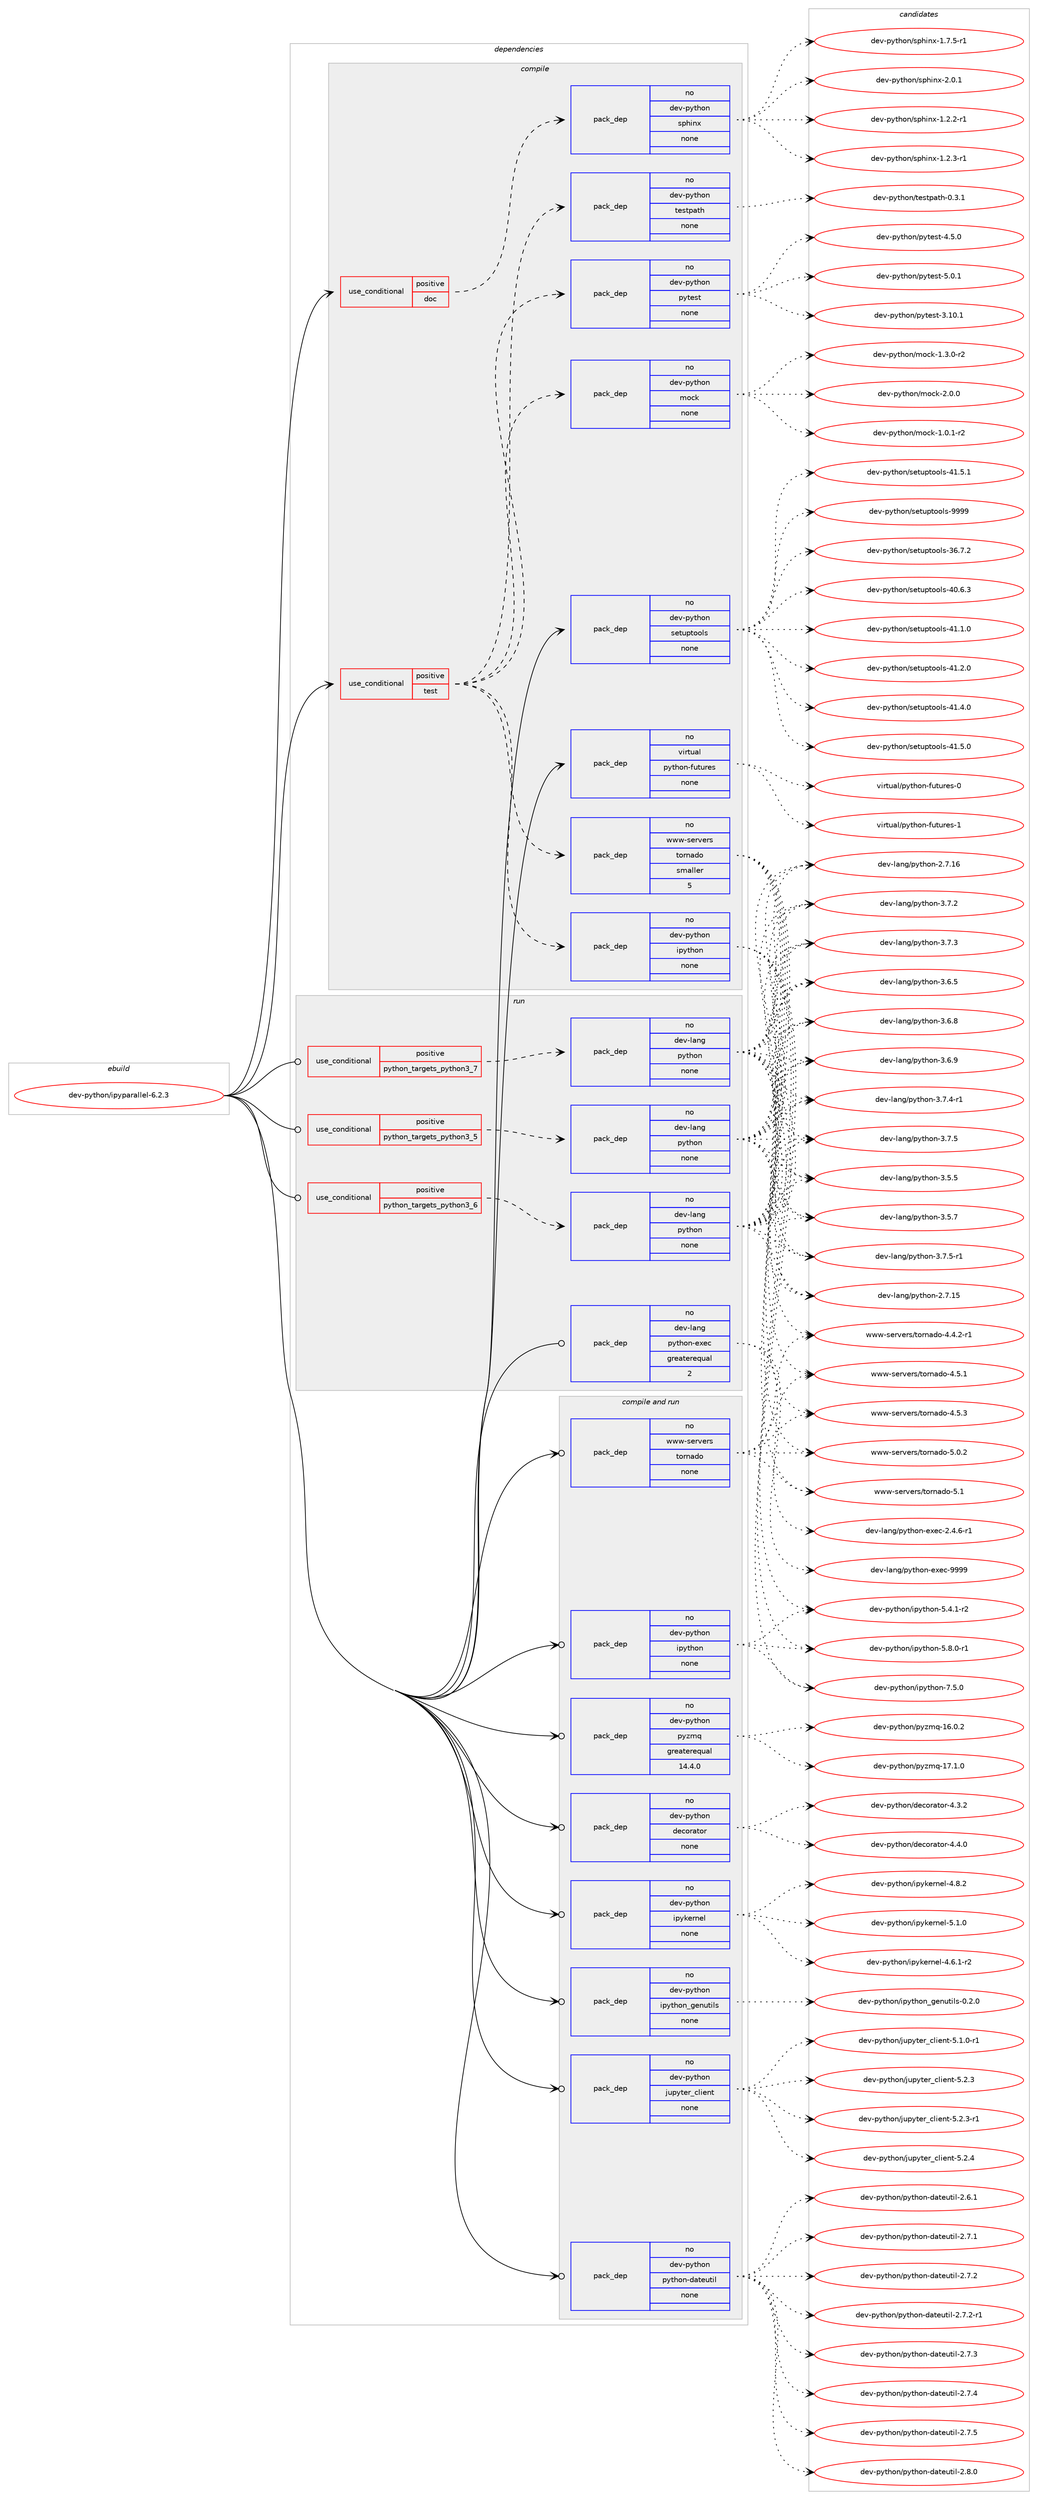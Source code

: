 digraph prolog {

# *************
# Graph options
# *************

newrank=true;
concentrate=true;
compound=true;
graph [rankdir=LR,fontname=Helvetica,fontsize=10,ranksep=1.5];#, ranksep=2.5, nodesep=0.2];
edge  [arrowhead=vee];
node  [fontname=Helvetica,fontsize=10];

# **********
# The ebuild
# **********

subgraph cluster_leftcol {
color=gray;
rank=same;
label=<<i>ebuild</i>>;
id [label="dev-python/ipyparallel-6.2.3", color=red, width=4, href="../dev-python/ipyparallel-6.2.3.svg"];
}

# ****************
# The dependencies
# ****************

subgraph cluster_midcol {
color=gray;
label=<<i>dependencies</i>>;
subgraph cluster_compile {
fillcolor="#eeeeee";
style=filled;
label=<<i>compile</i>>;
subgraph cond141021 {
dependency609888 [label=<<TABLE BORDER="0" CELLBORDER="1" CELLSPACING="0" CELLPADDING="4"><TR><TD ROWSPAN="3" CELLPADDING="10">use_conditional</TD></TR><TR><TD>positive</TD></TR><TR><TD>doc</TD></TR></TABLE>>, shape=none, color=red];
subgraph pack457068 {
dependency609889 [label=<<TABLE BORDER="0" CELLBORDER="1" CELLSPACING="0" CELLPADDING="4" WIDTH="220"><TR><TD ROWSPAN="6" CELLPADDING="30">pack_dep</TD></TR><TR><TD WIDTH="110">no</TD></TR><TR><TD>dev-python</TD></TR><TR><TD>sphinx</TD></TR><TR><TD>none</TD></TR><TR><TD></TD></TR></TABLE>>, shape=none, color=blue];
}
dependency609888:e -> dependency609889:w [weight=20,style="dashed",arrowhead="vee"];
}
id:e -> dependency609888:w [weight=20,style="solid",arrowhead="vee"];
subgraph cond141022 {
dependency609890 [label=<<TABLE BORDER="0" CELLBORDER="1" CELLSPACING="0" CELLPADDING="4"><TR><TD ROWSPAN="3" CELLPADDING="10">use_conditional</TD></TR><TR><TD>positive</TD></TR><TR><TD>test</TD></TR></TABLE>>, shape=none, color=red];
subgraph pack457069 {
dependency609891 [label=<<TABLE BORDER="0" CELLBORDER="1" CELLSPACING="0" CELLPADDING="4" WIDTH="220"><TR><TD ROWSPAN="6" CELLPADDING="30">pack_dep</TD></TR><TR><TD WIDTH="110">no</TD></TR><TR><TD>dev-python</TD></TR><TR><TD>ipython</TD></TR><TR><TD>none</TD></TR><TR><TD></TD></TR></TABLE>>, shape=none, color=blue];
}
dependency609890:e -> dependency609891:w [weight=20,style="dashed",arrowhead="vee"];
subgraph pack457070 {
dependency609892 [label=<<TABLE BORDER="0" CELLBORDER="1" CELLSPACING="0" CELLPADDING="4" WIDTH="220"><TR><TD ROWSPAN="6" CELLPADDING="30">pack_dep</TD></TR><TR><TD WIDTH="110">no</TD></TR><TR><TD>dev-python</TD></TR><TR><TD>mock</TD></TR><TR><TD>none</TD></TR><TR><TD></TD></TR></TABLE>>, shape=none, color=blue];
}
dependency609890:e -> dependency609892:w [weight=20,style="dashed",arrowhead="vee"];
subgraph pack457071 {
dependency609893 [label=<<TABLE BORDER="0" CELLBORDER="1" CELLSPACING="0" CELLPADDING="4" WIDTH="220"><TR><TD ROWSPAN="6" CELLPADDING="30">pack_dep</TD></TR><TR><TD WIDTH="110">no</TD></TR><TR><TD>dev-python</TD></TR><TR><TD>pytest</TD></TR><TR><TD>none</TD></TR><TR><TD></TD></TR></TABLE>>, shape=none, color=blue];
}
dependency609890:e -> dependency609893:w [weight=20,style="dashed",arrowhead="vee"];
subgraph pack457072 {
dependency609894 [label=<<TABLE BORDER="0" CELLBORDER="1" CELLSPACING="0" CELLPADDING="4" WIDTH="220"><TR><TD ROWSPAN="6" CELLPADDING="30">pack_dep</TD></TR><TR><TD WIDTH="110">no</TD></TR><TR><TD>dev-python</TD></TR><TR><TD>testpath</TD></TR><TR><TD>none</TD></TR><TR><TD></TD></TR></TABLE>>, shape=none, color=blue];
}
dependency609890:e -> dependency609894:w [weight=20,style="dashed",arrowhead="vee"];
subgraph pack457073 {
dependency609895 [label=<<TABLE BORDER="0" CELLBORDER="1" CELLSPACING="0" CELLPADDING="4" WIDTH="220"><TR><TD ROWSPAN="6" CELLPADDING="30">pack_dep</TD></TR><TR><TD WIDTH="110">no</TD></TR><TR><TD>www-servers</TD></TR><TR><TD>tornado</TD></TR><TR><TD>smaller</TD></TR><TR><TD>5</TD></TR></TABLE>>, shape=none, color=blue];
}
dependency609890:e -> dependency609895:w [weight=20,style="dashed",arrowhead="vee"];
}
id:e -> dependency609890:w [weight=20,style="solid",arrowhead="vee"];
subgraph pack457074 {
dependency609896 [label=<<TABLE BORDER="0" CELLBORDER="1" CELLSPACING="0" CELLPADDING="4" WIDTH="220"><TR><TD ROWSPAN="6" CELLPADDING="30">pack_dep</TD></TR><TR><TD WIDTH="110">no</TD></TR><TR><TD>dev-python</TD></TR><TR><TD>setuptools</TD></TR><TR><TD>none</TD></TR><TR><TD></TD></TR></TABLE>>, shape=none, color=blue];
}
id:e -> dependency609896:w [weight=20,style="solid",arrowhead="vee"];
subgraph pack457075 {
dependency609897 [label=<<TABLE BORDER="0" CELLBORDER="1" CELLSPACING="0" CELLPADDING="4" WIDTH="220"><TR><TD ROWSPAN="6" CELLPADDING="30">pack_dep</TD></TR><TR><TD WIDTH="110">no</TD></TR><TR><TD>virtual</TD></TR><TR><TD>python-futures</TD></TR><TR><TD>none</TD></TR><TR><TD></TD></TR></TABLE>>, shape=none, color=blue];
}
id:e -> dependency609897:w [weight=20,style="solid",arrowhead="vee"];
}
subgraph cluster_compileandrun {
fillcolor="#eeeeee";
style=filled;
label=<<i>compile and run</i>>;
subgraph pack457076 {
dependency609898 [label=<<TABLE BORDER="0" CELLBORDER="1" CELLSPACING="0" CELLPADDING="4" WIDTH="220"><TR><TD ROWSPAN="6" CELLPADDING="30">pack_dep</TD></TR><TR><TD WIDTH="110">no</TD></TR><TR><TD>dev-python</TD></TR><TR><TD>decorator</TD></TR><TR><TD>none</TD></TR><TR><TD></TD></TR></TABLE>>, shape=none, color=blue];
}
id:e -> dependency609898:w [weight=20,style="solid",arrowhead="odotvee"];
subgraph pack457077 {
dependency609899 [label=<<TABLE BORDER="0" CELLBORDER="1" CELLSPACING="0" CELLPADDING="4" WIDTH="220"><TR><TD ROWSPAN="6" CELLPADDING="30">pack_dep</TD></TR><TR><TD WIDTH="110">no</TD></TR><TR><TD>dev-python</TD></TR><TR><TD>ipykernel</TD></TR><TR><TD>none</TD></TR><TR><TD></TD></TR></TABLE>>, shape=none, color=blue];
}
id:e -> dependency609899:w [weight=20,style="solid",arrowhead="odotvee"];
subgraph pack457078 {
dependency609900 [label=<<TABLE BORDER="0" CELLBORDER="1" CELLSPACING="0" CELLPADDING="4" WIDTH="220"><TR><TD ROWSPAN="6" CELLPADDING="30">pack_dep</TD></TR><TR><TD WIDTH="110">no</TD></TR><TR><TD>dev-python</TD></TR><TR><TD>ipython</TD></TR><TR><TD>none</TD></TR><TR><TD></TD></TR></TABLE>>, shape=none, color=blue];
}
id:e -> dependency609900:w [weight=20,style="solid",arrowhead="odotvee"];
subgraph pack457079 {
dependency609901 [label=<<TABLE BORDER="0" CELLBORDER="1" CELLSPACING="0" CELLPADDING="4" WIDTH="220"><TR><TD ROWSPAN="6" CELLPADDING="30">pack_dep</TD></TR><TR><TD WIDTH="110">no</TD></TR><TR><TD>dev-python</TD></TR><TR><TD>ipython_genutils</TD></TR><TR><TD>none</TD></TR><TR><TD></TD></TR></TABLE>>, shape=none, color=blue];
}
id:e -> dependency609901:w [weight=20,style="solid",arrowhead="odotvee"];
subgraph pack457080 {
dependency609902 [label=<<TABLE BORDER="0" CELLBORDER="1" CELLSPACING="0" CELLPADDING="4" WIDTH="220"><TR><TD ROWSPAN="6" CELLPADDING="30">pack_dep</TD></TR><TR><TD WIDTH="110">no</TD></TR><TR><TD>dev-python</TD></TR><TR><TD>jupyter_client</TD></TR><TR><TD>none</TD></TR><TR><TD></TD></TR></TABLE>>, shape=none, color=blue];
}
id:e -> dependency609902:w [weight=20,style="solid",arrowhead="odotvee"];
subgraph pack457081 {
dependency609903 [label=<<TABLE BORDER="0" CELLBORDER="1" CELLSPACING="0" CELLPADDING="4" WIDTH="220"><TR><TD ROWSPAN="6" CELLPADDING="30">pack_dep</TD></TR><TR><TD WIDTH="110">no</TD></TR><TR><TD>dev-python</TD></TR><TR><TD>python-dateutil</TD></TR><TR><TD>none</TD></TR><TR><TD></TD></TR></TABLE>>, shape=none, color=blue];
}
id:e -> dependency609903:w [weight=20,style="solid",arrowhead="odotvee"];
subgraph pack457082 {
dependency609904 [label=<<TABLE BORDER="0" CELLBORDER="1" CELLSPACING="0" CELLPADDING="4" WIDTH="220"><TR><TD ROWSPAN="6" CELLPADDING="30">pack_dep</TD></TR><TR><TD WIDTH="110">no</TD></TR><TR><TD>dev-python</TD></TR><TR><TD>pyzmq</TD></TR><TR><TD>greaterequal</TD></TR><TR><TD>14.4.0</TD></TR></TABLE>>, shape=none, color=blue];
}
id:e -> dependency609904:w [weight=20,style="solid",arrowhead="odotvee"];
subgraph pack457083 {
dependency609905 [label=<<TABLE BORDER="0" CELLBORDER="1" CELLSPACING="0" CELLPADDING="4" WIDTH="220"><TR><TD ROWSPAN="6" CELLPADDING="30">pack_dep</TD></TR><TR><TD WIDTH="110">no</TD></TR><TR><TD>www-servers</TD></TR><TR><TD>tornado</TD></TR><TR><TD>none</TD></TR><TR><TD></TD></TR></TABLE>>, shape=none, color=blue];
}
id:e -> dependency609905:w [weight=20,style="solid",arrowhead="odotvee"];
}
subgraph cluster_run {
fillcolor="#eeeeee";
style=filled;
label=<<i>run</i>>;
subgraph cond141023 {
dependency609906 [label=<<TABLE BORDER="0" CELLBORDER="1" CELLSPACING="0" CELLPADDING="4"><TR><TD ROWSPAN="3" CELLPADDING="10">use_conditional</TD></TR><TR><TD>positive</TD></TR><TR><TD>python_targets_python3_5</TD></TR></TABLE>>, shape=none, color=red];
subgraph pack457084 {
dependency609907 [label=<<TABLE BORDER="0" CELLBORDER="1" CELLSPACING="0" CELLPADDING="4" WIDTH="220"><TR><TD ROWSPAN="6" CELLPADDING="30">pack_dep</TD></TR><TR><TD WIDTH="110">no</TD></TR><TR><TD>dev-lang</TD></TR><TR><TD>python</TD></TR><TR><TD>none</TD></TR><TR><TD></TD></TR></TABLE>>, shape=none, color=blue];
}
dependency609906:e -> dependency609907:w [weight=20,style="dashed",arrowhead="vee"];
}
id:e -> dependency609906:w [weight=20,style="solid",arrowhead="odot"];
subgraph cond141024 {
dependency609908 [label=<<TABLE BORDER="0" CELLBORDER="1" CELLSPACING="0" CELLPADDING="4"><TR><TD ROWSPAN="3" CELLPADDING="10">use_conditional</TD></TR><TR><TD>positive</TD></TR><TR><TD>python_targets_python3_6</TD></TR></TABLE>>, shape=none, color=red];
subgraph pack457085 {
dependency609909 [label=<<TABLE BORDER="0" CELLBORDER="1" CELLSPACING="0" CELLPADDING="4" WIDTH="220"><TR><TD ROWSPAN="6" CELLPADDING="30">pack_dep</TD></TR><TR><TD WIDTH="110">no</TD></TR><TR><TD>dev-lang</TD></TR><TR><TD>python</TD></TR><TR><TD>none</TD></TR><TR><TD></TD></TR></TABLE>>, shape=none, color=blue];
}
dependency609908:e -> dependency609909:w [weight=20,style="dashed",arrowhead="vee"];
}
id:e -> dependency609908:w [weight=20,style="solid",arrowhead="odot"];
subgraph cond141025 {
dependency609910 [label=<<TABLE BORDER="0" CELLBORDER="1" CELLSPACING="0" CELLPADDING="4"><TR><TD ROWSPAN="3" CELLPADDING="10">use_conditional</TD></TR><TR><TD>positive</TD></TR><TR><TD>python_targets_python3_7</TD></TR></TABLE>>, shape=none, color=red];
subgraph pack457086 {
dependency609911 [label=<<TABLE BORDER="0" CELLBORDER="1" CELLSPACING="0" CELLPADDING="4" WIDTH="220"><TR><TD ROWSPAN="6" CELLPADDING="30">pack_dep</TD></TR><TR><TD WIDTH="110">no</TD></TR><TR><TD>dev-lang</TD></TR><TR><TD>python</TD></TR><TR><TD>none</TD></TR><TR><TD></TD></TR></TABLE>>, shape=none, color=blue];
}
dependency609910:e -> dependency609911:w [weight=20,style="dashed",arrowhead="vee"];
}
id:e -> dependency609910:w [weight=20,style="solid",arrowhead="odot"];
subgraph pack457087 {
dependency609912 [label=<<TABLE BORDER="0" CELLBORDER="1" CELLSPACING="0" CELLPADDING="4" WIDTH="220"><TR><TD ROWSPAN="6" CELLPADDING="30">pack_dep</TD></TR><TR><TD WIDTH="110">no</TD></TR><TR><TD>dev-lang</TD></TR><TR><TD>python-exec</TD></TR><TR><TD>greaterequal</TD></TR><TR><TD>2</TD></TR></TABLE>>, shape=none, color=blue];
}
id:e -> dependency609912:w [weight=20,style="solid",arrowhead="odot"];
}
}

# **************
# The candidates
# **************

subgraph cluster_choices {
rank=same;
color=gray;
label=<<i>candidates</i>>;

subgraph choice457068 {
color=black;
nodesep=1;
choice10010111845112121116104111110471151121041051101204549465046504511449 [label="dev-python/sphinx-1.2.2-r1", color=red, width=4,href="../dev-python/sphinx-1.2.2-r1.svg"];
choice10010111845112121116104111110471151121041051101204549465046514511449 [label="dev-python/sphinx-1.2.3-r1", color=red, width=4,href="../dev-python/sphinx-1.2.3-r1.svg"];
choice10010111845112121116104111110471151121041051101204549465546534511449 [label="dev-python/sphinx-1.7.5-r1", color=red, width=4,href="../dev-python/sphinx-1.7.5-r1.svg"];
choice1001011184511212111610411111047115112104105110120455046484649 [label="dev-python/sphinx-2.0.1", color=red, width=4,href="../dev-python/sphinx-2.0.1.svg"];
dependency609889:e -> choice10010111845112121116104111110471151121041051101204549465046504511449:w [style=dotted,weight="100"];
dependency609889:e -> choice10010111845112121116104111110471151121041051101204549465046514511449:w [style=dotted,weight="100"];
dependency609889:e -> choice10010111845112121116104111110471151121041051101204549465546534511449:w [style=dotted,weight="100"];
dependency609889:e -> choice1001011184511212111610411111047115112104105110120455046484649:w [style=dotted,weight="100"];
}
subgraph choice457069 {
color=black;
nodesep=1;
choice10010111845112121116104111110471051121211161041111104553465246494511450 [label="dev-python/ipython-5.4.1-r2", color=red, width=4,href="../dev-python/ipython-5.4.1-r2.svg"];
choice10010111845112121116104111110471051121211161041111104553465646484511449 [label="dev-python/ipython-5.8.0-r1", color=red, width=4,href="../dev-python/ipython-5.8.0-r1.svg"];
choice1001011184511212111610411111047105112121116104111110455546534648 [label="dev-python/ipython-7.5.0", color=red, width=4,href="../dev-python/ipython-7.5.0.svg"];
dependency609891:e -> choice10010111845112121116104111110471051121211161041111104553465246494511450:w [style=dotted,weight="100"];
dependency609891:e -> choice10010111845112121116104111110471051121211161041111104553465646484511449:w [style=dotted,weight="100"];
dependency609891:e -> choice1001011184511212111610411111047105112121116104111110455546534648:w [style=dotted,weight="100"];
}
subgraph choice457070 {
color=black;
nodesep=1;
choice1001011184511212111610411111047109111991074549464846494511450 [label="dev-python/mock-1.0.1-r2", color=red, width=4,href="../dev-python/mock-1.0.1-r2.svg"];
choice1001011184511212111610411111047109111991074549465146484511450 [label="dev-python/mock-1.3.0-r2", color=red, width=4,href="../dev-python/mock-1.3.0-r2.svg"];
choice100101118451121211161041111104710911199107455046484648 [label="dev-python/mock-2.0.0", color=red, width=4,href="../dev-python/mock-2.0.0.svg"];
dependency609892:e -> choice1001011184511212111610411111047109111991074549464846494511450:w [style=dotted,weight="100"];
dependency609892:e -> choice1001011184511212111610411111047109111991074549465146484511450:w [style=dotted,weight="100"];
dependency609892:e -> choice100101118451121211161041111104710911199107455046484648:w [style=dotted,weight="100"];
}
subgraph choice457071 {
color=black;
nodesep=1;
choice100101118451121211161041111104711212111610111511645514649484649 [label="dev-python/pytest-3.10.1", color=red, width=4,href="../dev-python/pytest-3.10.1.svg"];
choice1001011184511212111610411111047112121116101115116455246534648 [label="dev-python/pytest-4.5.0", color=red, width=4,href="../dev-python/pytest-4.5.0.svg"];
choice1001011184511212111610411111047112121116101115116455346484649 [label="dev-python/pytest-5.0.1", color=red, width=4,href="../dev-python/pytest-5.0.1.svg"];
dependency609893:e -> choice100101118451121211161041111104711212111610111511645514649484649:w [style=dotted,weight="100"];
dependency609893:e -> choice1001011184511212111610411111047112121116101115116455246534648:w [style=dotted,weight="100"];
dependency609893:e -> choice1001011184511212111610411111047112121116101115116455346484649:w [style=dotted,weight="100"];
}
subgraph choice457072 {
color=black;
nodesep=1;
choice100101118451121211161041111104711610111511611297116104454846514649 [label="dev-python/testpath-0.3.1", color=red, width=4,href="../dev-python/testpath-0.3.1.svg"];
dependency609894:e -> choice100101118451121211161041111104711610111511611297116104454846514649:w [style=dotted,weight="100"];
}
subgraph choice457073 {
color=black;
nodesep=1;
choice1191191194511510111411810111411547116111114110971001114552465246504511449 [label="www-servers/tornado-4.4.2-r1", color=red, width=4,href="../www-servers/tornado-4.4.2-r1.svg"];
choice119119119451151011141181011141154711611111411097100111455246534649 [label="www-servers/tornado-4.5.1", color=red, width=4,href="../www-servers/tornado-4.5.1.svg"];
choice119119119451151011141181011141154711611111411097100111455246534651 [label="www-servers/tornado-4.5.3", color=red, width=4,href="../www-servers/tornado-4.5.3.svg"];
choice119119119451151011141181011141154711611111411097100111455346484650 [label="www-servers/tornado-5.0.2", color=red, width=4,href="../www-servers/tornado-5.0.2.svg"];
choice11911911945115101114118101114115471161111141109710011145534649 [label="www-servers/tornado-5.1", color=red, width=4,href="../www-servers/tornado-5.1.svg"];
dependency609895:e -> choice1191191194511510111411810111411547116111114110971001114552465246504511449:w [style=dotted,weight="100"];
dependency609895:e -> choice119119119451151011141181011141154711611111411097100111455246534649:w [style=dotted,weight="100"];
dependency609895:e -> choice119119119451151011141181011141154711611111411097100111455246534651:w [style=dotted,weight="100"];
dependency609895:e -> choice119119119451151011141181011141154711611111411097100111455346484650:w [style=dotted,weight="100"];
dependency609895:e -> choice11911911945115101114118101114115471161111141109710011145534649:w [style=dotted,weight="100"];
}
subgraph choice457074 {
color=black;
nodesep=1;
choice100101118451121211161041111104711510111611711211611111110811545515446554650 [label="dev-python/setuptools-36.7.2", color=red, width=4,href="../dev-python/setuptools-36.7.2.svg"];
choice100101118451121211161041111104711510111611711211611111110811545524846544651 [label="dev-python/setuptools-40.6.3", color=red, width=4,href="../dev-python/setuptools-40.6.3.svg"];
choice100101118451121211161041111104711510111611711211611111110811545524946494648 [label="dev-python/setuptools-41.1.0", color=red, width=4,href="../dev-python/setuptools-41.1.0.svg"];
choice100101118451121211161041111104711510111611711211611111110811545524946504648 [label="dev-python/setuptools-41.2.0", color=red, width=4,href="../dev-python/setuptools-41.2.0.svg"];
choice100101118451121211161041111104711510111611711211611111110811545524946524648 [label="dev-python/setuptools-41.4.0", color=red, width=4,href="../dev-python/setuptools-41.4.0.svg"];
choice100101118451121211161041111104711510111611711211611111110811545524946534648 [label="dev-python/setuptools-41.5.0", color=red, width=4,href="../dev-python/setuptools-41.5.0.svg"];
choice100101118451121211161041111104711510111611711211611111110811545524946534649 [label="dev-python/setuptools-41.5.1", color=red, width=4,href="../dev-python/setuptools-41.5.1.svg"];
choice10010111845112121116104111110471151011161171121161111111081154557575757 [label="dev-python/setuptools-9999", color=red, width=4,href="../dev-python/setuptools-9999.svg"];
dependency609896:e -> choice100101118451121211161041111104711510111611711211611111110811545515446554650:w [style=dotted,weight="100"];
dependency609896:e -> choice100101118451121211161041111104711510111611711211611111110811545524846544651:w [style=dotted,weight="100"];
dependency609896:e -> choice100101118451121211161041111104711510111611711211611111110811545524946494648:w [style=dotted,weight="100"];
dependency609896:e -> choice100101118451121211161041111104711510111611711211611111110811545524946504648:w [style=dotted,weight="100"];
dependency609896:e -> choice100101118451121211161041111104711510111611711211611111110811545524946524648:w [style=dotted,weight="100"];
dependency609896:e -> choice100101118451121211161041111104711510111611711211611111110811545524946534648:w [style=dotted,weight="100"];
dependency609896:e -> choice100101118451121211161041111104711510111611711211611111110811545524946534649:w [style=dotted,weight="100"];
dependency609896:e -> choice10010111845112121116104111110471151011161171121161111111081154557575757:w [style=dotted,weight="100"];
}
subgraph choice457075 {
color=black;
nodesep=1;
choice1181051141161179710847112121116104111110451021171161171141011154548 [label="virtual/python-futures-0", color=red, width=4,href="../virtual/python-futures-0.svg"];
choice1181051141161179710847112121116104111110451021171161171141011154549 [label="virtual/python-futures-1", color=red, width=4,href="../virtual/python-futures-1.svg"];
dependency609897:e -> choice1181051141161179710847112121116104111110451021171161171141011154548:w [style=dotted,weight="100"];
dependency609897:e -> choice1181051141161179710847112121116104111110451021171161171141011154549:w [style=dotted,weight="100"];
}
subgraph choice457076 {
color=black;
nodesep=1;
choice10010111845112121116104111110471001019911111497116111114455246514650 [label="dev-python/decorator-4.3.2", color=red, width=4,href="../dev-python/decorator-4.3.2.svg"];
choice10010111845112121116104111110471001019911111497116111114455246524648 [label="dev-python/decorator-4.4.0", color=red, width=4,href="../dev-python/decorator-4.4.0.svg"];
dependency609898:e -> choice10010111845112121116104111110471001019911111497116111114455246514650:w [style=dotted,weight="100"];
dependency609898:e -> choice10010111845112121116104111110471001019911111497116111114455246524648:w [style=dotted,weight="100"];
}
subgraph choice457077 {
color=black;
nodesep=1;
choice10010111845112121116104111110471051121211071011141101011084552465446494511450 [label="dev-python/ipykernel-4.6.1-r2", color=red, width=4,href="../dev-python/ipykernel-4.6.1-r2.svg"];
choice1001011184511212111610411111047105112121107101114110101108455246564650 [label="dev-python/ipykernel-4.8.2", color=red, width=4,href="../dev-python/ipykernel-4.8.2.svg"];
choice1001011184511212111610411111047105112121107101114110101108455346494648 [label="dev-python/ipykernel-5.1.0", color=red, width=4,href="../dev-python/ipykernel-5.1.0.svg"];
dependency609899:e -> choice10010111845112121116104111110471051121211071011141101011084552465446494511450:w [style=dotted,weight="100"];
dependency609899:e -> choice1001011184511212111610411111047105112121107101114110101108455246564650:w [style=dotted,weight="100"];
dependency609899:e -> choice1001011184511212111610411111047105112121107101114110101108455346494648:w [style=dotted,weight="100"];
}
subgraph choice457078 {
color=black;
nodesep=1;
choice10010111845112121116104111110471051121211161041111104553465246494511450 [label="dev-python/ipython-5.4.1-r2", color=red, width=4,href="../dev-python/ipython-5.4.1-r2.svg"];
choice10010111845112121116104111110471051121211161041111104553465646484511449 [label="dev-python/ipython-5.8.0-r1", color=red, width=4,href="../dev-python/ipython-5.8.0-r1.svg"];
choice1001011184511212111610411111047105112121116104111110455546534648 [label="dev-python/ipython-7.5.0", color=red, width=4,href="../dev-python/ipython-7.5.0.svg"];
dependency609900:e -> choice10010111845112121116104111110471051121211161041111104553465246494511450:w [style=dotted,weight="100"];
dependency609900:e -> choice10010111845112121116104111110471051121211161041111104553465646484511449:w [style=dotted,weight="100"];
dependency609900:e -> choice1001011184511212111610411111047105112121116104111110455546534648:w [style=dotted,weight="100"];
}
subgraph choice457079 {
color=black;
nodesep=1;
choice100101118451121211161041111104710511212111610411111095103101110117116105108115454846504648 [label="dev-python/ipython_genutils-0.2.0", color=red, width=4,href="../dev-python/ipython_genutils-0.2.0.svg"];
dependency609901:e -> choice100101118451121211161041111104710511212111610411111095103101110117116105108115454846504648:w [style=dotted,weight="100"];
}
subgraph choice457080 {
color=black;
nodesep=1;
choice100101118451121211161041111104710611711212111610111495991081051011101164553464946484511449 [label="dev-python/jupyter_client-5.1.0-r1", color=red, width=4,href="../dev-python/jupyter_client-5.1.0-r1.svg"];
choice10010111845112121116104111110471061171121211161011149599108105101110116455346504651 [label="dev-python/jupyter_client-5.2.3", color=red, width=4,href="../dev-python/jupyter_client-5.2.3.svg"];
choice100101118451121211161041111104710611711212111610111495991081051011101164553465046514511449 [label="dev-python/jupyter_client-5.2.3-r1", color=red, width=4,href="../dev-python/jupyter_client-5.2.3-r1.svg"];
choice10010111845112121116104111110471061171121211161011149599108105101110116455346504652 [label="dev-python/jupyter_client-5.2.4", color=red, width=4,href="../dev-python/jupyter_client-5.2.4.svg"];
dependency609902:e -> choice100101118451121211161041111104710611711212111610111495991081051011101164553464946484511449:w [style=dotted,weight="100"];
dependency609902:e -> choice10010111845112121116104111110471061171121211161011149599108105101110116455346504651:w [style=dotted,weight="100"];
dependency609902:e -> choice100101118451121211161041111104710611711212111610111495991081051011101164553465046514511449:w [style=dotted,weight="100"];
dependency609902:e -> choice10010111845112121116104111110471061171121211161011149599108105101110116455346504652:w [style=dotted,weight="100"];
}
subgraph choice457081 {
color=black;
nodesep=1;
choice10010111845112121116104111110471121211161041111104510097116101117116105108455046544649 [label="dev-python/python-dateutil-2.6.1", color=red, width=4,href="../dev-python/python-dateutil-2.6.1.svg"];
choice10010111845112121116104111110471121211161041111104510097116101117116105108455046554649 [label="dev-python/python-dateutil-2.7.1", color=red, width=4,href="../dev-python/python-dateutil-2.7.1.svg"];
choice10010111845112121116104111110471121211161041111104510097116101117116105108455046554650 [label="dev-python/python-dateutil-2.7.2", color=red, width=4,href="../dev-python/python-dateutil-2.7.2.svg"];
choice100101118451121211161041111104711212111610411111045100971161011171161051084550465546504511449 [label="dev-python/python-dateutil-2.7.2-r1", color=red, width=4,href="../dev-python/python-dateutil-2.7.2-r1.svg"];
choice10010111845112121116104111110471121211161041111104510097116101117116105108455046554651 [label="dev-python/python-dateutil-2.7.3", color=red, width=4,href="../dev-python/python-dateutil-2.7.3.svg"];
choice10010111845112121116104111110471121211161041111104510097116101117116105108455046554652 [label="dev-python/python-dateutil-2.7.4", color=red, width=4,href="../dev-python/python-dateutil-2.7.4.svg"];
choice10010111845112121116104111110471121211161041111104510097116101117116105108455046554653 [label="dev-python/python-dateutil-2.7.5", color=red, width=4,href="../dev-python/python-dateutil-2.7.5.svg"];
choice10010111845112121116104111110471121211161041111104510097116101117116105108455046564648 [label="dev-python/python-dateutil-2.8.0", color=red, width=4,href="../dev-python/python-dateutil-2.8.0.svg"];
dependency609903:e -> choice10010111845112121116104111110471121211161041111104510097116101117116105108455046544649:w [style=dotted,weight="100"];
dependency609903:e -> choice10010111845112121116104111110471121211161041111104510097116101117116105108455046554649:w [style=dotted,weight="100"];
dependency609903:e -> choice10010111845112121116104111110471121211161041111104510097116101117116105108455046554650:w [style=dotted,weight="100"];
dependency609903:e -> choice100101118451121211161041111104711212111610411111045100971161011171161051084550465546504511449:w [style=dotted,weight="100"];
dependency609903:e -> choice10010111845112121116104111110471121211161041111104510097116101117116105108455046554651:w [style=dotted,weight="100"];
dependency609903:e -> choice10010111845112121116104111110471121211161041111104510097116101117116105108455046554652:w [style=dotted,weight="100"];
dependency609903:e -> choice10010111845112121116104111110471121211161041111104510097116101117116105108455046554653:w [style=dotted,weight="100"];
dependency609903:e -> choice10010111845112121116104111110471121211161041111104510097116101117116105108455046564648:w [style=dotted,weight="100"];
}
subgraph choice457082 {
color=black;
nodesep=1;
choice100101118451121211161041111104711212112210911345495446484650 [label="dev-python/pyzmq-16.0.2", color=red, width=4,href="../dev-python/pyzmq-16.0.2.svg"];
choice100101118451121211161041111104711212112210911345495546494648 [label="dev-python/pyzmq-17.1.0", color=red, width=4,href="../dev-python/pyzmq-17.1.0.svg"];
dependency609904:e -> choice100101118451121211161041111104711212112210911345495446484650:w [style=dotted,weight="100"];
dependency609904:e -> choice100101118451121211161041111104711212112210911345495546494648:w [style=dotted,weight="100"];
}
subgraph choice457083 {
color=black;
nodesep=1;
choice1191191194511510111411810111411547116111114110971001114552465246504511449 [label="www-servers/tornado-4.4.2-r1", color=red, width=4,href="../www-servers/tornado-4.4.2-r1.svg"];
choice119119119451151011141181011141154711611111411097100111455246534649 [label="www-servers/tornado-4.5.1", color=red, width=4,href="../www-servers/tornado-4.5.1.svg"];
choice119119119451151011141181011141154711611111411097100111455246534651 [label="www-servers/tornado-4.5.3", color=red, width=4,href="../www-servers/tornado-4.5.3.svg"];
choice119119119451151011141181011141154711611111411097100111455346484650 [label="www-servers/tornado-5.0.2", color=red, width=4,href="../www-servers/tornado-5.0.2.svg"];
choice11911911945115101114118101114115471161111141109710011145534649 [label="www-servers/tornado-5.1", color=red, width=4,href="../www-servers/tornado-5.1.svg"];
dependency609905:e -> choice1191191194511510111411810111411547116111114110971001114552465246504511449:w [style=dotted,weight="100"];
dependency609905:e -> choice119119119451151011141181011141154711611111411097100111455246534649:w [style=dotted,weight="100"];
dependency609905:e -> choice119119119451151011141181011141154711611111411097100111455246534651:w [style=dotted,weight="100"];
dependency609905:e -> choice119119119451151011141181011141154711611111411097100111455346484650:w [style=dotted,weight="100"];
dependency609905:e -> choice11911911945115101114118101114115471161111141109710011145534649:w [style=dotted,weight="100"];
}
subgraph choice457084 {
color=black;
nodesep=1;
choice10010111845108971101034711212111610411111045504655464953 [label="dev-lang/python-2.7.15", color=red, width=4,href="../dev-lang/python-2.7.15.svg"];
choice10010111845108971101034711212111610411111045504655464954 [label="dev-lang/python-2.7.16", color=red, width=4,href="../dev-lang/python-2.7.16.svg"];
choice100101118451089711010347112121116104111110455146534653 [label="dev-lang/python-3.5.5", color=red, width=4,href="../dev-lang/python-3.5.5.svg"];
choice100101118451089711010347112121116104111110455146534655 [label="dev-lang/python-3.5.7", color=red, width=4,href="../dev-lang/python-3.5.7.svg"];
choice100101118451089711010347112121116104111110455146544653 [label="dev-lang/python-3.6.5", color=red, width=4,href="../dev-lang/python-3.6.5.svg"];
choice100101118451089711010347112121116104111110455146544656 [label="dev-lang/python-3.6.8", color=red, width=4,href="../dev-lang/python-3.6.8.svg"];
choice100101118451089711010347112121116104111110455146544657 [label="dev-lang/python-3.6.9", color=red, width=4,href="../dev-lang/python-3.6.9.svg"];
choice100101118451089711010347112121116104111110455146554650 [label="dev-lang/python-3.7.2", color=red, width=4,href="../dev-lang/python-3.7.2.svg"];
choice100101118451089711010347112121116104111110455146554651 [label="dev-lang/python-3.7.3", color=red, width=4,href="../dev-lang/python-3.7.3.svg"];
choice1001011184510897110103471121211161041111104551465546524511449 [label="dev-lang/python-3.7.4-r1", color=red, width=4,href="../dev-lang/python-3.7.4-r1.svg"];
choice100101118451089711010347112121116104111110455146554653 [label="dev-lang/python-3.7.5", color=red, width=4,href="../dev-lang/python-3.7.5.svg"];
choice1001011184510897110103471121211161041111104551465546534511449 [label="dev-lang/python-3.7.5-r1", color=red, width=4,href="../dev-lang/python-3.7.5-r1.svg"];
dependency609907:e -> choice10010111845108971101034711212111610411111045504655464953:w [style=dotted,weight="100"];
dependency609907:e -> choice10010111845108971101034711212111610411111045504655464954:w [style=dotted,weight="100"];
dependency609907:e -> choice100101118451089711010347112121116104111110455146534653:w [style=dotted,weight="100"];
dependency609907:e -> choice100101118451089711010347112121116104111110455146534655:w [style=dotted,weight="100"];
dependency609907:e -> choice100101118451089711010347112121116104111110455146544653:w [style=dotted,weight="100"];
dependency609907:e -> choice100101118451089711010347112121116104111110455146544656:w [style=dotted,weight="100"];
dependency609907:e -> choice100101118451089711010347112121116104111110455146544657:w [style=dotted,weight="100"];
dependency609907:e -> choice100101118451089711010347112121116104111110455146554650:w [style=dotted,weight="100"];
dependency609907:e -> choice100101118451089711010347112121116104111110455146554651:w [style=dotted,weight="100"];
dependency609907:e -> choice1001011184510897110103471121211161041111104551465546524511449:w [style=dotted,weight="100"];
dependency609907:e -> choice100101118451089711010347112121116104111110455146554653:w [style=dotted,weight="100"];
dependency609907:e -> choice1001011184510897110103471121211161041111104551465546534511449:w [style=dotted,weight="100"];
}
subgraph choice457085 {
color=black;
nodesep=1;
choice10010111845108971101034711212111610411111045504655464953 [label="dev-lang/python-2.7.15", color=red, width=4,href="../dev-lang/python-2.7.15.svg"];
choice10010111845108971101034711212111610411111045504655464954 [label="dev-lang/python-2.7.16", color=red, width=4,href="../dev-lang/python-2.7.16.svg"];
choice100101118451089711010347112121116104111110455146534653 [label="dev-lang/python-3.5.5", color=red, width=4,href="../dev-lang/python-3.5.5.svg"];
choice100101118451089711010347112121116104111110455146534655 [label="dev-lang/python-3.5.7", color=red, width=4,href="../dev-lang/python-3.5.7.svg"];
choice100101118451089711010347112121116104111110455146544653 [label="dev-lang/python-3.6.5", color=red, width=4,href="../dev-lang/python-3.6.5.svg"];
choice100101118451089711010347112121116104111110455146544656 [label="dev-lang/python-3.6.8", color=red, width=4,href="../dev-lang/python-3.6.8.svg"];
choice100101118451089711010347112121116104111110455146544657 [label="dev-lang/python-3.6.9", color=red, width=4,href="../dev-lang/python-3.6.9.svg"];
choice100101118451089711010347112121116104111110455146554650 [label="dev-lang/python-3.7.2", color=red, width=4,href="../dev-lang/python-3.7.2.svg"];
choice100101118451089711010347112121116104111110455146554651 [label="dev-lang/python-3.7.3", color=red, width=4,href="../dev-lang/python-3.7.3.svg"];
choice1001011184510897110103471121211161041111104551465546524511449 [label="dev-lang/python-3.7.4-r1", color=red, width=4,href="../dev-lang/python-3.7.4-r1.svg"];
choice100101118451089711010347112121116104111110455146554653 [label="dev-lang/python-3.7.5", color=red, width=4,href="../dev-lang/python-3.7.5.svg"];
choice1001011184510897110103471121211161041111104551465546534511449 [label="dev-lang/python-3.7.5-r1", color=red, width=4,href="../dev-lang/python-3.7.5-r1.svg"];
dependency609909:e -> choice10010111845108971101034711212111610411111045504655464953:w [style=dotted,weight="100"];
dependency609909:e -> choice10010111845108971101034711212111610411111045504655464954:w [style=dotted,weight="100"];
dependency609909:e -> choice100101118451089711010347112121116104111110455146534653:w [style=dotted,weight="100"];
dependency609909:e -> choice100101118451089711010347112121116104111110455146534655:w [style=dotted,weight="100"];
dependency609909:e -> choice100101118451089711010347112121116104111110455146544653:w [style=dotted,weight="100"];
dependency609909:e -> choice100101118451089711010347112121116104111110455146544656:w [style=dotted,weight="100"];
dependency609909:e -> choice100101118451089711010347112121116104111110455146544657:w [style=dotted,weight="100"];
dependency609909:e -> choice100101118451089711010347112121116104111110455146554650:w [style=dotted,weight="100"];
dependency609909:e -> choice100101118451089711010347112121116104111110455146554651:w [style=dotted,weight="100"];
dependency609909:e -> choice1001011184510897110103471121211161041111104551465546524511449:w [style=dotted,weight="100"];
dependency609909:e -> choice100101118451089711010347112121116104111110455146554653:w [style=dotted,weight="100"];
dependency609909:e -> choice1001011184510897110103471121211161041111104551465546534511449:w [style=dotted,weight="100"];
}
subgraph choice457086 {
color=black;
nodesep=1;
choice10010111845108971101034711212111610411111045504655464953 [label="dev-lang/python-2.7.15", color=red, width=4,href="../dev-lang/python-2.7.15.svg"];
choice10010111845108971101034711212111610411111045504655464954 [label="dev-lang/python-2.7.16", color=red, width=4,href="../dev-lang/python-2.7.16.svg"];
choice100101118451089711010347112121116104111110455146534653 [label="dev-lang/python-3.5.5", color=red, width=4,href="../dev-lang/python-3.5.5.svg"];
choice100101118451089711010347112121116104111110455146534655 [label="dev-lang/python-3.5.7", color=red, width=4,href="../dev-lang/python-3.5.7.svg"];
choice100101118451089711010347112121116104111110455146544653 [label="dev-lang/python-3.6.5", color=red, width=4,href="../dev-lang/python-3.6.5.svg"];
choice100101118451089711010347112121116104111110455146544656 [label="dev-lang/python-3.6.8", color=red, width=4,href="../dev-lang/python-3.6.8.svg"];
choice100101118451089711010347112121116104111110455146544657 [label="dev-lang/python-3.6.9", color=red, width=4,href="../dev-lang/python-3.6.9.svg"];
choice100101118451089711010347112121116104111110455146554650 [label="dev-lang/python-3.7.2", color=red, width=4,href="../dev-lang/python-3.7.2.svg"];
choice100101118451089711010347112121116104111110455146554651 [label="dev-lang/python-3.7.3", color=red, width=4,href="../dev-lang/python-3.7.3.svg"];
choice1001011184510897110103471121211161041111104551465546524511449 [label="dev-lang/python-3.7.4-r1", color=red, width=4,href="../dev-lang/python-3.7.4-r1.svg"];
choice100101118451089711010347112121116104111110455146554653 [label="dev-lang/python-3.7.5", color=red, width=4,href="../dev-lang/python-3.7.5.svg"];
choice1001011184510897110103471121211161041111104551465546534511449 [label="dev-lang/python-3.7.5-r1", color=red, width=4,href="../dev-lang/python-3.7.5-r1.svg"];
dependency609911:e -> choice10010111845108971101034711212111610411111045504655464953:w [style=dotted,weight="100"];
dependency609911:e -> choice10010111845108971101034711212111610411111045504655464954:w [style=dotted,weight="100"];
dependency609911:e -> choice100101118451089711010347112121116104111110455146534653:w [style=dotted,weight="100"];
dependency609911:e -> choice100101118451089711010347112121116104111110455146534655:w [style=dotted,weight="100"];
dependency609911:e -> choice100101118451089711010347112121116104111110455146544653:w [style=dotted,weight="100"];
dependency609911:e -> choice100101118451089711010347112121116104111110455146544656:w [style=dotted,weight="100"];
dependency609911:e -> choice100101118451089711010347112121116104111110455146544657:w [style=dotted,weight="100"];
dependency609911:e -> choice100101118451089711010347112121116104111110455146554650:w [style=dotted,weight="100"];
dependency609911:e -> choice100101118451089711010347112121116104111110455146554651:w [style=dotted,weight="100"];
dependency609911:e -> choice1001011184510897110103471121211161041111104551465546524511449:w [style=dotted,weight="100"];
dependency609911:e -> choice100101118451089711010347112121116104111110455146554653:w [style=dotted,weight="100"];
dependency609911:e -> choice1001011184510897110103471121211161041111104551465546534511449:w [style=dotted,weight="100"];
}
subgraph choice457087 {
color=black;
nodesep=1;
choice10010111845108971101034711212111610411111045101120101994550465246544511449 [label="dev-lang/python-exec-2.4.6-r1", color=red, width=4,href="../dev-lang/python-exec-2.4.6-r1.svg"];
choice10010111845108971101034711212111610411111045101120101994557575757 [label="dev-lang/python-exec-9999", color=red, width=4,href="../dev-lang/python-exec-9999.svg"];
dependency609912:e -> choice10010111845108971101034711212111610411111045101120101994550465246544511449:w [style=dotted,weight="100"];
dependency609912:e -> choice10010111845108971101034711212111610411111045101120101994557575757:w [style=dotted,weight="100"];
}
}

}
